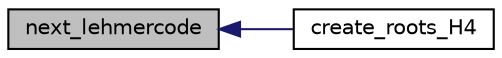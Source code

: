 digraph "next_lehmercode"
{
  edge [fontname="Helvetica",fontsize="10",labelfontname="Helvetica",labelfontsize="10"];
  node [fontname="Helvetica",fontsize="10",shape=record];
  rankdir="LR";
  Node957 [label="next_lehmercode",height=0.2,width=0.4,color="black", fillcolor="grey75", style="filled", fontcolor="black"];
  Node957 -> Node958 [dir="back",color="midnightblue",fontsize="10",style="solid",fontname="Helvetica"];
  Node958 [label="create_roots_H4",height=0.2,width=0.4,color="black", fillcolor="white", style="filled",URL="$d2/d23/combinatorics_8h.html#ab009b830f7493eb85cc67e0d611d1495"];
}

